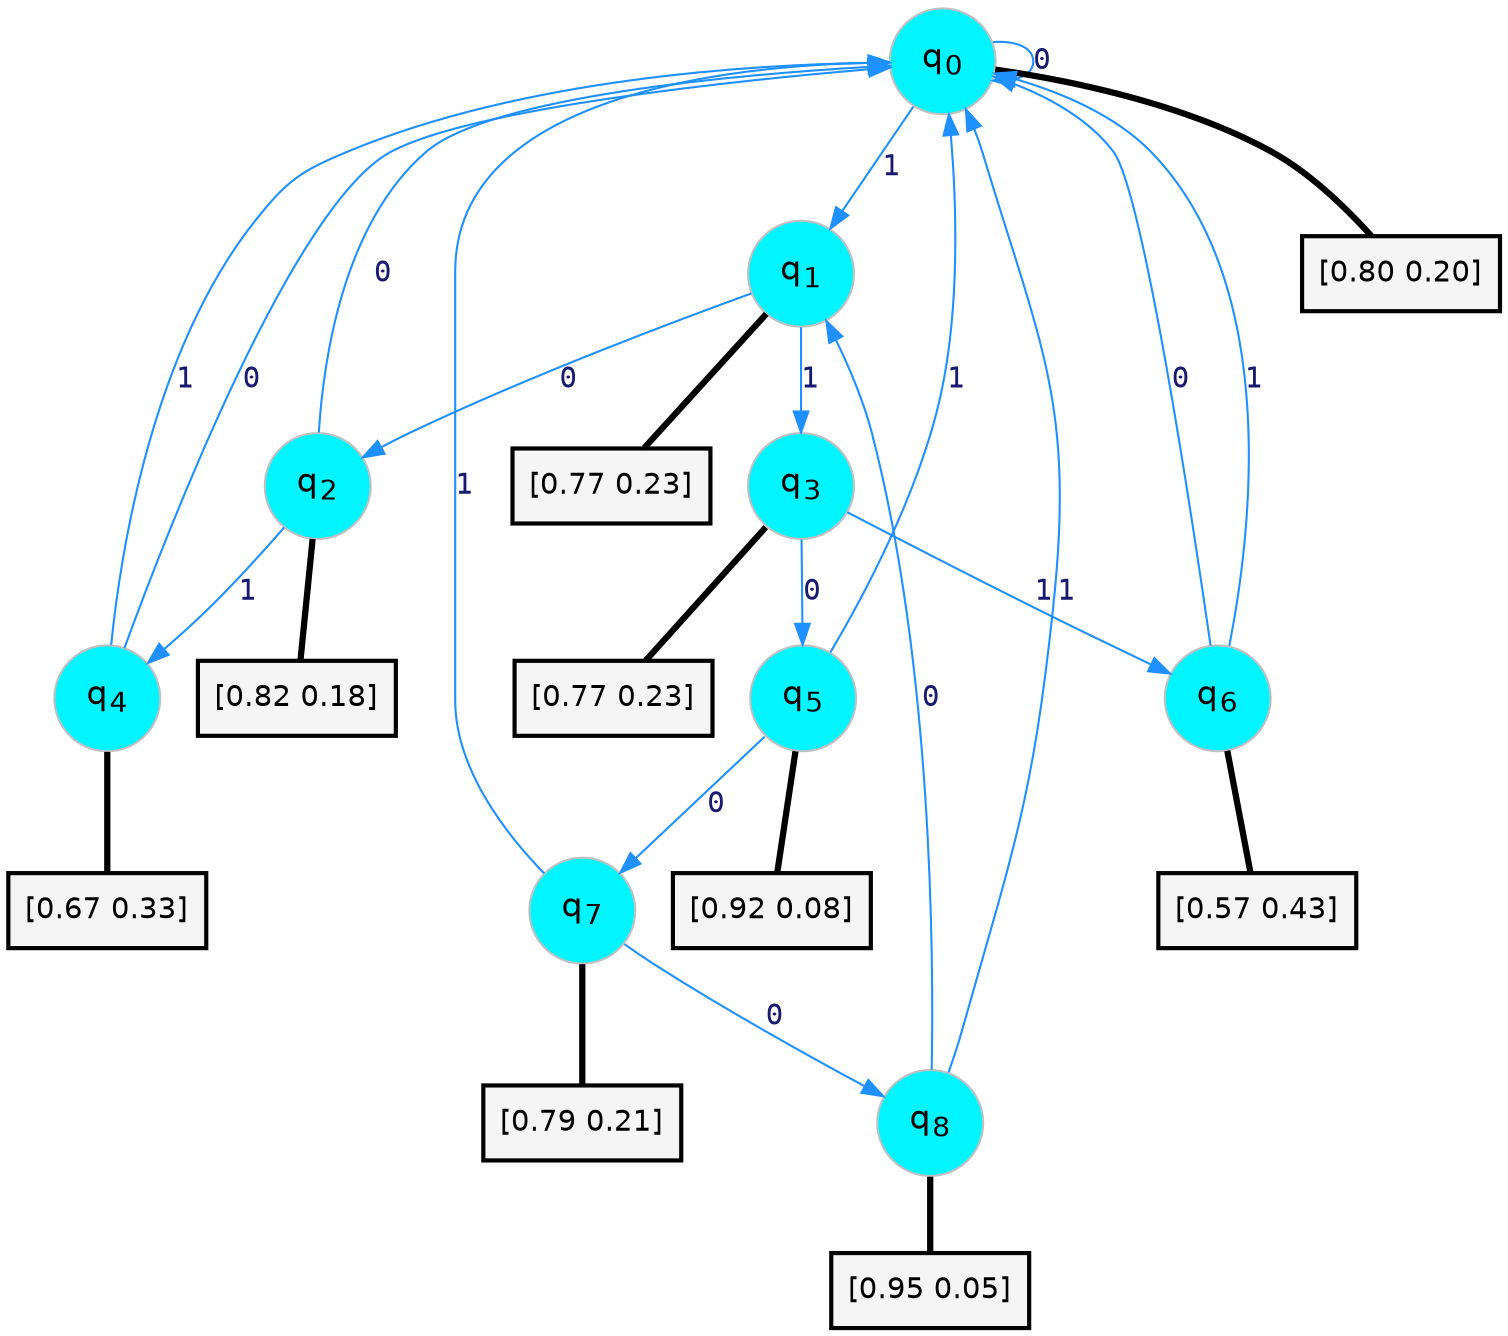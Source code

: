 digraph G {
graph [
bgcolor=transparent, dpi=300, rankdir=TD, size="40,25"];
node [
color=gray, fillcolor=turquoise1, fontcolor=black, fontname=Helvetica, fontsize=16, fontweight=bold, shape=circle, style=filled];
edge [
arrowsize=1, color=dodgerblue1, fontcolor=midnightblue, fontname=courier, fontweight=bold, penwidth=1, style=solid, weight=20];
0[label=<q<SUB>0</SUB>>];
1[label=<q<SUB>1</SUB>>];
2[label=<q<SUB>2</SUB>>];
3[label=<q<SUB>3</SUB>>];
4[label=<q<SUB>4</SUB>>];
5[label=<q<SUB>5</SUB>>];
6[label=<q<SUB>6</SUB>>];
7[label=<q<SUB>7</SUB>>];
8[label=<q<SUB>8</SUB>>];
9[label="[0.80 0.20]", shape=box,fontcolor=black, fontname=Helvetica, fontsize=14, penwidth=2, fillcolor=whitesmoke,color=black];
10[label="[0.77 0.23]", shape=box,fontcolor=black, fontname=Helvetica, fontsize=14, penwidth=2, fillcolor=whitesmoke,color=black];
11[label="[0.82 0.18]", shape=box,fontcolor=black, fontname=Helvetica, fontsize=14, penwidth=2, fillcolor=whitesmoke,color=black];
12[label="[0.77 0.23]", shape=box,fontcolor=black, fontname=Helvetica, fontsize=14, penwidth=2, fillcolor=whitesmoke,color=black];
13[label="[0.67 0.33]", shape=box,fontcolor=black, fontname=Helvetica, fontsize=14, penwidth=2, fillcolor=whitesmoke,color=black];
14[label="[0.92 0.08]", shape=box,fontcolor=black, fontname=Helvetica, fontsize=14, penwidth=2, fillcolor=whitesmoke,color=black];
15[label="[0.57 0.43]", shape=box,fontcolor=black, fontname=Helvetica, fontsize=14, penwidth=2, fillcolor=whitesmoke,color=black];
16[label="[0.79 0.21]", shape=box,fontcolor=black, fontname=Helvetica, fontsize=14, penwidth=2, fillcolor=whitesmoke,color=black];
17[label="[0.95 0.05]", shape=box,fontcolor=black, fontname=Helvetica, fontsize=14, penwidth=2, fillcolor=whitesmoke,color=black];
0->0 [label=0];
0->1 [label=1];
0->9 [arrowhead=none, penwidth=3,color=black];
1->2 [label=0];
1->3 [label=1];
1->10 [arrowhead=none, penwidth=3,color=black];
2->0 [label=0];
2->4 [label=1];
2->11 [arrowhead=none, penwidth=3,color=black];
3->5 [label=0];
3->6 [label=1];
3->12 [arrowhead=none, penwidth=3,color=black];
4->0 [label=0];
4->0 [label=1];
4->13 [arrowhead=none, penwidth=3,color=black];
5->7 [label=0];
5->0 [label=1];
5->14 [arrowhead=none, penwidth=3,color=black];
6->0 [label=0];
6->0 [label=1];
6->15 [arrowhead=none, penwidth=3,color=black];
7->8 [label=0];
7->0 [label=1];
7->16 [arrowhead=none, penwidth=3,color=black];
8->1 [label=0];
8->0 [label=1];
8->17 [arrowhead=none, penwidth=3,color=black];
}
